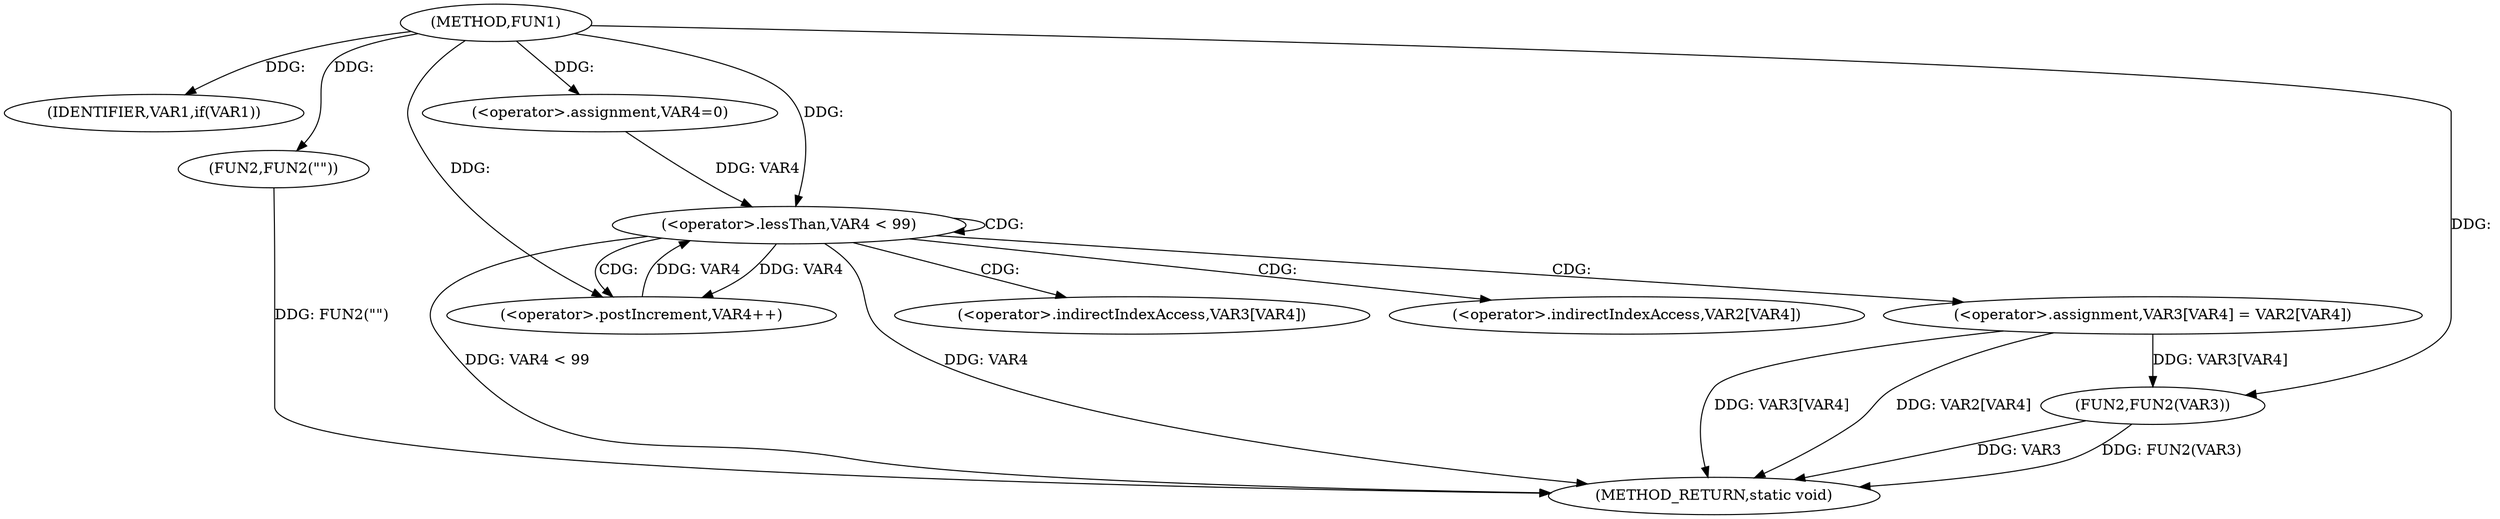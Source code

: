 digraph FUN1 {  
"1000100" [label = "(METHOD,FUN1)" ]
"1000132" [label = "(METHOD_RETURN,static void)" ]
"1000103" [label = "(IDENTIFIER,VAR1,if(VAR1))" ]
"1000105" [label = "(FUN2,FUN2(\"\"))" ]
"1000114" [label = "(<operator>.assignment,VAR4=0)" ]
"1000117" [label = "(<operator>.lessThan,VAR4 < 99)" ]
"1000120" [label = "(<operator>.postIncrement,VAR4++)" ]
"1000123" [label = "(<operator>.assignment,VAR3[VAR4] = VAR2[VAR4])" ]
"1000130" [label = "(FUN2,FUN2(VAR3))" ]
"1000124" [label = "(<operator>.indirectIndexAccess,VAR3[VAR4])" ]
"1000127" [label = "(<operator>.indirectIndexAccess,VAR2[VAR4])" ]
  "1000117" -> "1000132"  [ label = "DDG: VAR4 < 99"] 
  "1000130" -> "1000132"  [ label = "DDG: FUN2(VAR3)"] 
  "1000105" -> "1000132"  [ label = "DDG: FUN2(\"\")"] 
  "1000123" -> "1000132"  [ label = "DDG: VAR2[VAR4]"] 
  "1000117" -> "1000132"  [ label = "DDG: VAR4"] 
  "1000130" -> "1000132"  [ label = "DDG: VAR3"] 
  "1000123" -> "1000132"  [ label = "DDG: VAR3[VAR4]"] 
  "1000100" -> "1000103"  [ label = "DDG: "] 
  "1000100" -> "1000105"  [ label = "DDG: "] 
  "1000100" -> "1000114"  [ label = "DDG: "] 
  "1000114" -> "1000117"  [ label = "DDG: VAR4"] 
  "1000120" -> "1000117"  [ label = "DDG: VAR4"] 
  "1000100" -> "1000117"  [ label = "DDG: "] 
  "1000117" -> "1000120"  [ label = "DDG: VAR4"] 
  "1000100" -> "1000120"  [ label = "DDG: "] 
  "1000123" -> "1000130"  [ label = "DDG: VAR3[VAR4]"] 
  "1000100" -> "1000130"  [ label = "DDG: "] 
  "1000117" -> "1000123"  [ label = "CDG: "] 
  "1000117" -> "1000124"  [ label = "CDG: "] 
  "1000117" -> "1000120"  [ label = "CDG: "] 
  "1000117" -> "1000117"  [ label = "CDG: "] 
  "1000117" -> "1000127"  [ label = "CDG: "] 
}
